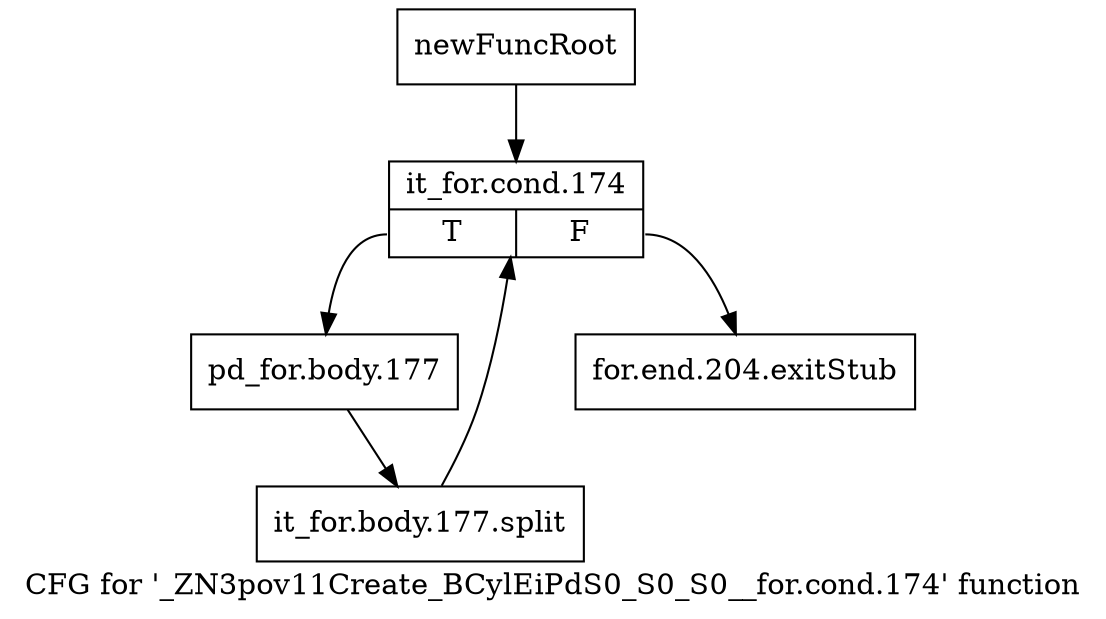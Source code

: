 digraph "CFG for '_ZN3pov11Create_BCylEiPdS0_S0_S0__for.cond.174' function" {
	label="CFG for '_ZN3pov11Create_BCylEiPdS0_S0_S0__for.cond.174' function";

	Node0x22e29d0 [shape=record,label="{newFuncRoot}"];
	Node0x22e29d0 -> Node0x22e2a70;
	Node0x22e2a20 [shape=record,label="{for.end.204.exitStub}"];
	Node0x22e2a70 [shape=record,label="{it_for.cond.174|{<s0>T|<s1>F}}"];
	Node0x22e2a70:s0 -> Node0x22e2ac0;
	Node0x22e2a70:s1 -> Node0x22e2a20;
	Node0x22e2ac0 [shape=record,label="{pd_for.body.177}"];
	Node0x22e2ac0 -> Node0x36257b0;
	Node0x36257b0 [shape=record,label="{it_for.body.177.split}"];
	Node0x36257b0 -> Node0x22e2a70;
}

